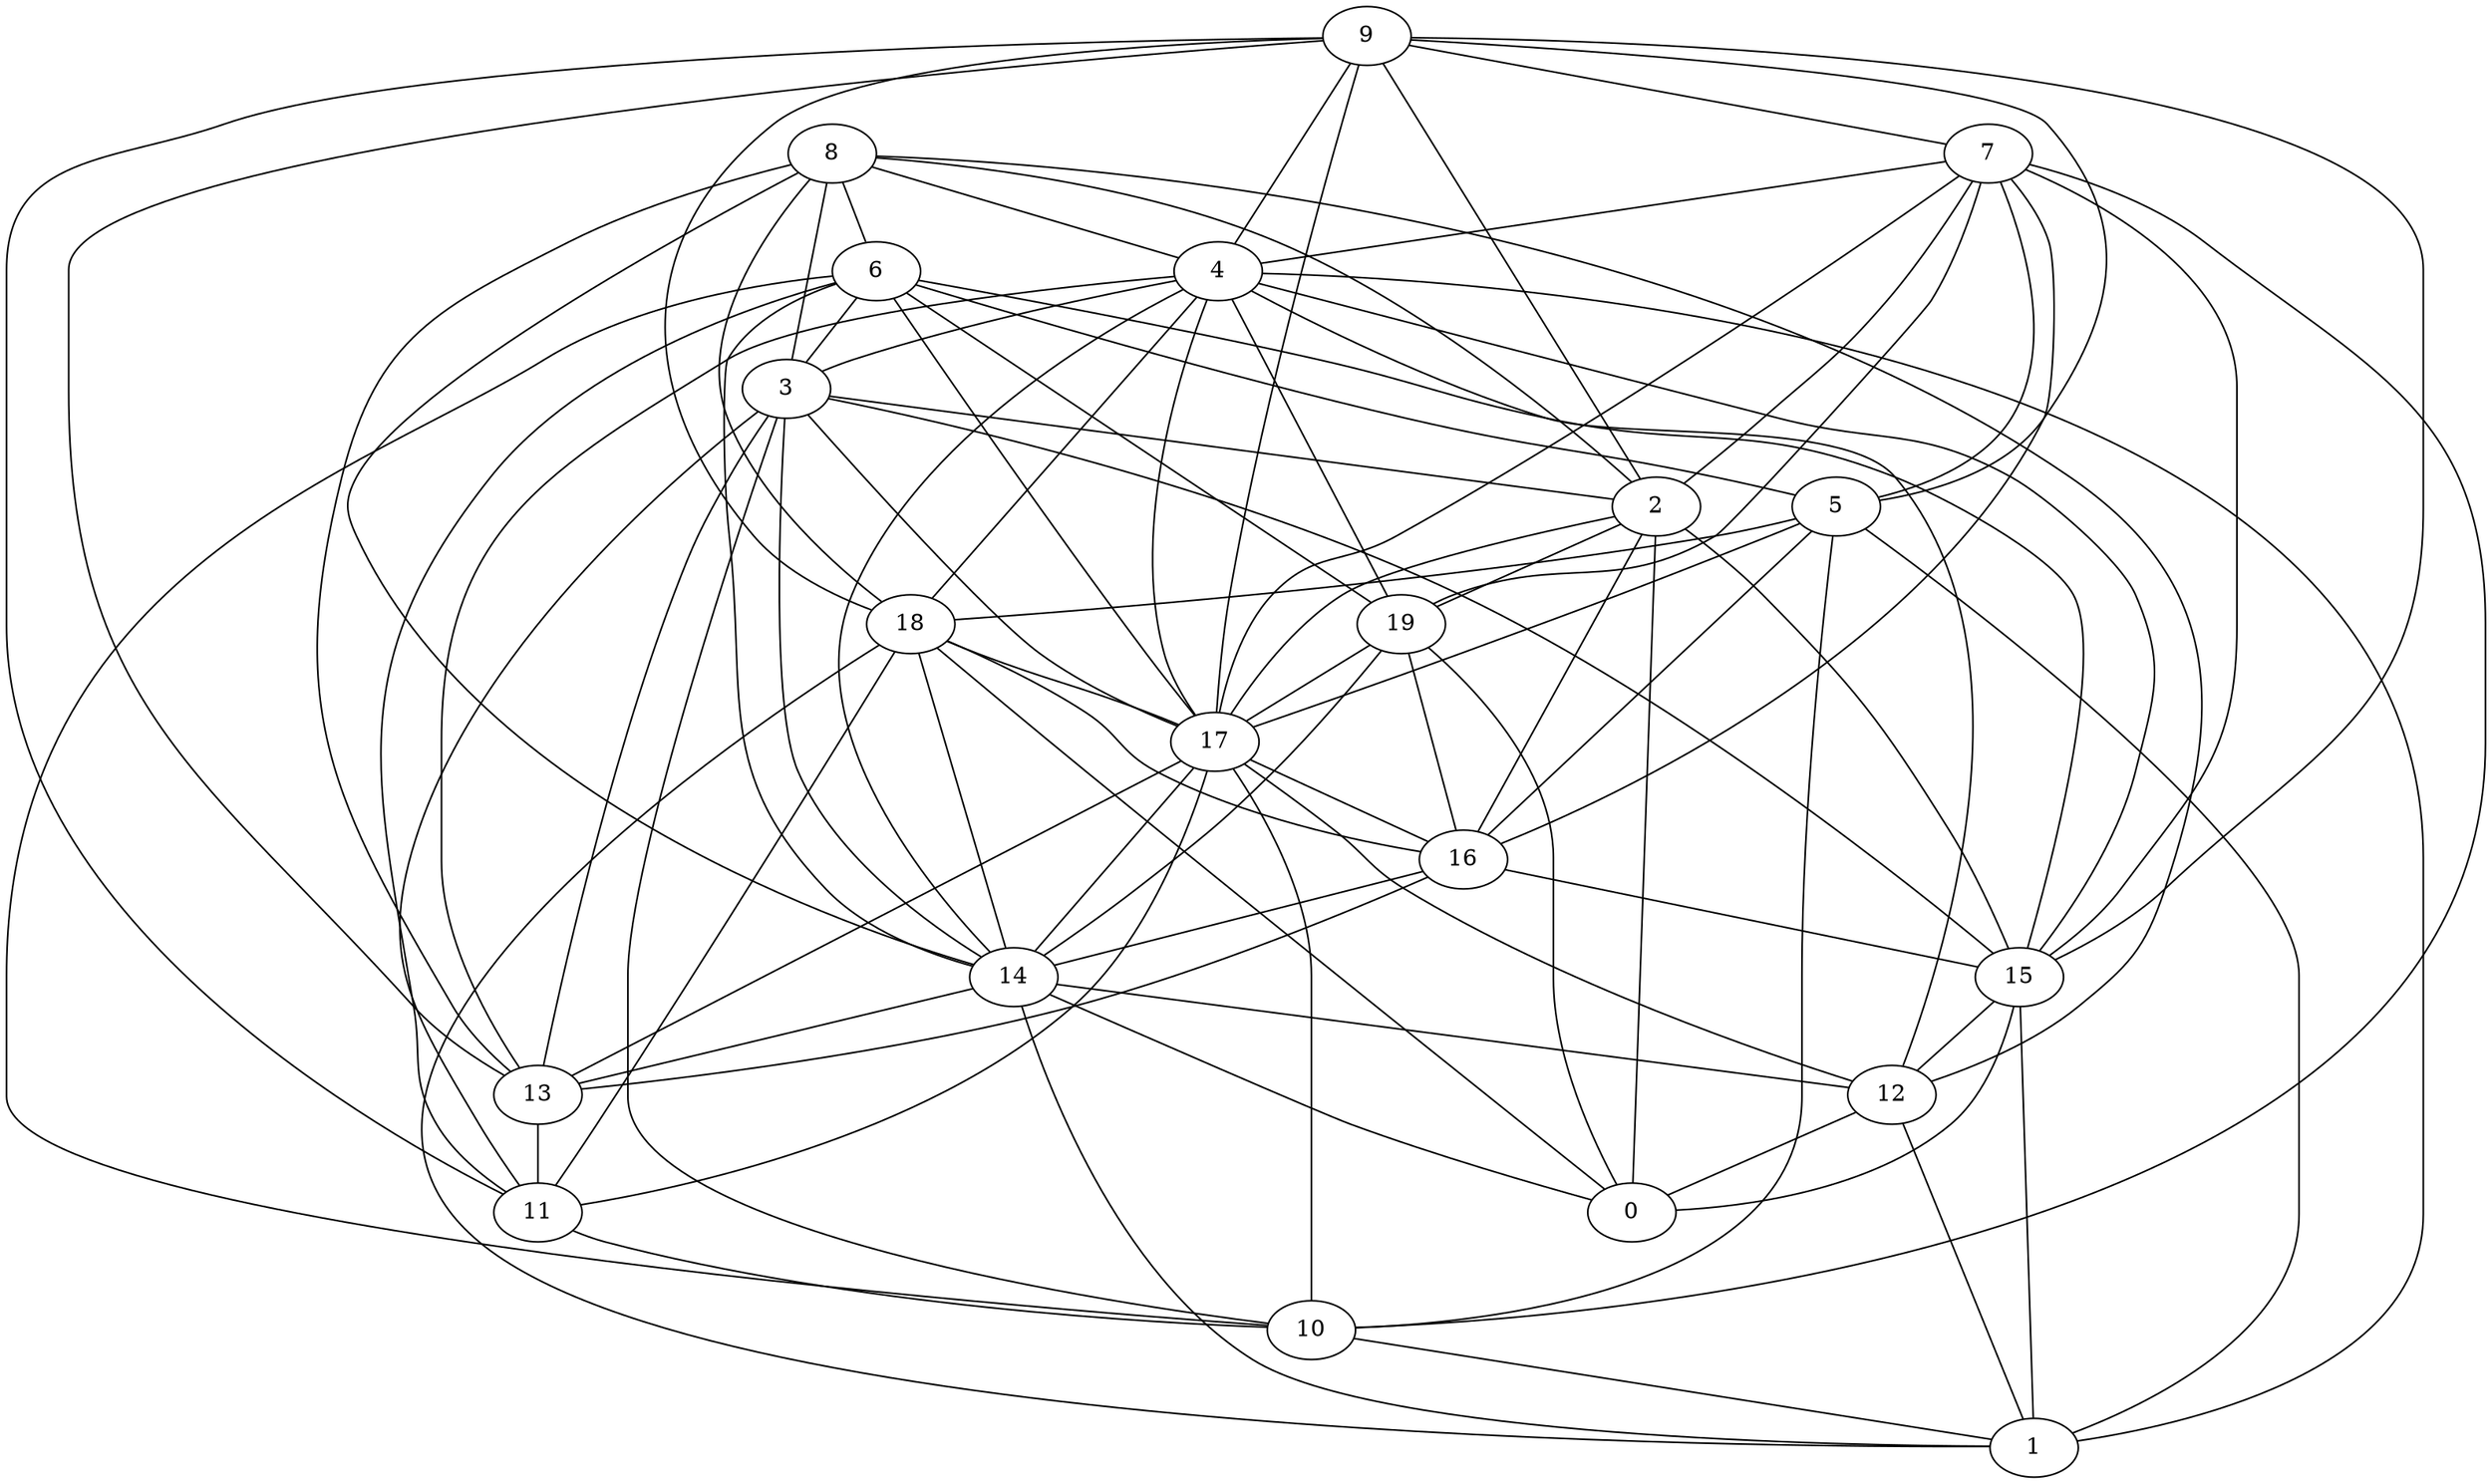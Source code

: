 digraph GG_graph {

subgraph G_graph {
edge [color = black]
"8" -> "12" [dir = none]
"8" -> "3" [dir = none]
"8" -> "18" [dir = none]
"8" -> "4" [dir = none]
"18" -> "0" [dir = none]
"18" -> "1" [dir = none]
"18" -> "14" [dir = none]
"11" -> "10" [dir = none]
"12" -> "1" [dir = none]
"12" -> "0" [dir = none]
"10" -> "1" [dir = none]
"4" -> "15" [dir = none]
"4" -> "1" [dir = none]
"4" -> "18" [dir = none]
"4" -> "3" [dir = none]
"4" -> "13" [dir = none]
"4" -> "14" [dir = none]
"4" -> "12" [dir = none]
"5" -> "10" [dir = none]
"5" -> "16" [dir = none]
"5" -> "1" [dir = none]
"5" -> "17" [dir = none]
"9" -> "13" [dir = none]
"9" -> "17" [dir = none]
"9" -> "4" [dir = none]
"9" -> "18" [dir = none]
"15" -> "1" [dir = none]
"13" -> "11" [dir = none]
"17" -> "11" [dir = none]
"17" -> "10" [dir = none]
"17" -> "12" [dir = none]
"17" -> "16" [dir = none]
"17" -> "14" [dir = none]
"7" -> "17" [dir = none]
"7" -> "2" [dir = none]
"7" -> "19" [dir = none]
"7" -> "16" [dir = none]
"7" -> "10" [dir = none]
"7" -> "4" [dir = none]
"3" -> "15" [dir = none]
"3" -> "14" [dir = none]
"3" -> "2" [dir = none]
"3" -> "13" [dir = none]
"3" -> "17" [dir = none]
"16" -> "15" [dir = none]
"16" -> "13" [dir = none]
"2" -> "17" [dir = none]
"2" -> "0" [dir = none]
"2" -> "15" [dir = none]
"2" -> "16" [dir = none]
"6" -> "5" [dir = none]
"6" -> "10" [dir = none]
"6" -> "14" [dir = none]
"6" -> "11" [dir = none]
"19" -> "0" [dir = none]
"19" -> "17" [dir = none]
"19" -> "16" [dir = none]
"8" -> "6" [dir = none]
"9" -> "5" [dir = none]
"3" -> "10" [dir = none]
"9" -> "11" [dir = none]
"8" -> "14" [dir = none]
"17" -> "13" [dir = none]
"14" -> "12" [dir = none]
"9" -> "15" [dir = none]
"14" -> "13" [dir = none]
"18" -> "17" [dir = none]
"2" -> "19" [dir = none]
"14" -> "0" [dir = none]
"18" -> "11" [dir = none]
"15" -> "12" [dir = none]
"3" -> "11" [dir = none]
"15" -> "0" [dir = none]
"19" -> "14" [dir = none]
"16" -> "14" [dir = none]
"18" -> "16" [dir = none]
"9" -> "7" [dir = none]
"6" -> "3" [dir = none]
"8" -> "2" [dir = none]
"6" -> "15" [dir = none]
"6" -> "19" [dir = none]
"5" -> "18" [dir = none]
"7" -> "5" [dir = none]
"14" -> "1" [dir = none]
"7" -> "15" [dir = none]
"4" -> "19" [dir = none]
"4" -> "17" [dir = none]
"6" -> "17" [dir = none]
"8" -> "13" [dir = none]
"9" -> "2" [dir = none]
}

}
